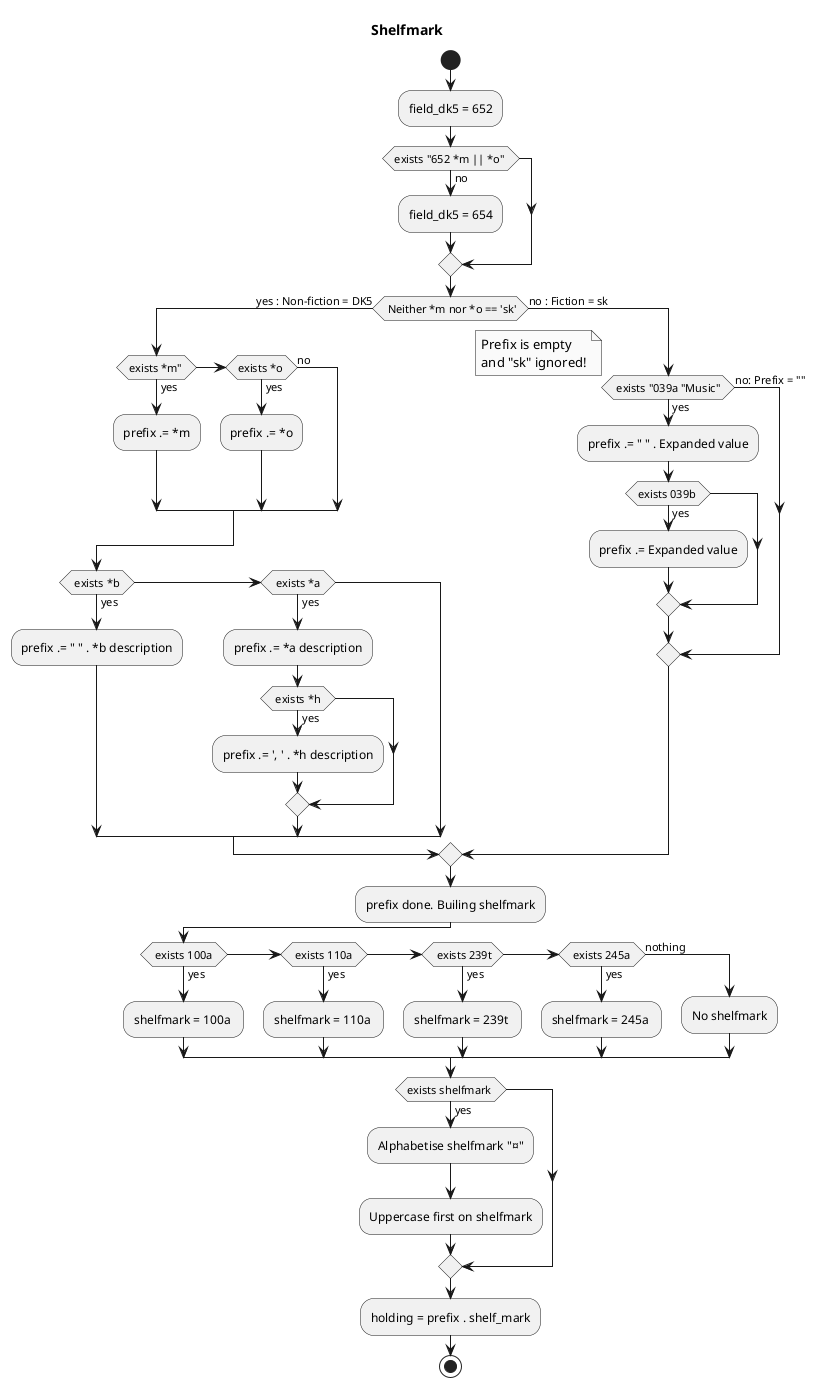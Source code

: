 @startuml
title Shelfmark

' Skinparams '
skinparam monochrome true
'skinparam handwritten true

' Participants
start
/'
        // Look for the marc field to get DK5 classification from. We require
        // that either 'm' or 'o' subfield is present and prefer 652. If this is
        // not the case we'll try the outdated marc field 654 for DK5.
        $field_dk5 = fbs_get_marc_field($entity, '652');
        if (empty($field_dk5['m']) && empty($field_dk5['o'])) {
          $field_dk5 = fbs_get_marc_field($entity, '654');
        }
'/
':Set empty $prefix
:field_dk5 = 652;
if (exists "652 *m || *o" ) then (no)
    :field_dk5 = 654;
endif


/'
        // Non-fiction: Look for the 'sk' marker in both 'm' and 'o' subfield.
        // If it's not present in any of these, we consider the material be to
        // be non-fiction and we should use the special prefix for non-fiction
        // materials.
        if ($field_dk5_m !== 'sk' && $field_dk5_o !== 'sk') {
'/

'if ( *m !== 'sk' \n&& *o !== 'sk') then (yes : Non-fiction)
if ( Neither *m nor *o == 'sk') then (yes : Non-fiction = DK5)
    if (exists *m" ) then (yes)
        :prefix .= *m;
    elseif (exists *o ) then (yes)
        :prefix .= *o;
    else (no)
    endif
    
/'
          // Additional descriptors from the DK5 classification. Note that we
          // ensure to use data from the correct subfields of the field we got
          // the DK5 classification from.
          if (!empty($field_dk5['b'][$field_dk5_index])) {
            $prefix .= ' ' . $field_dk5['b'][$field_dk5_index];
          }
          elseif (!empty($field_dk5['a'][$field_dk5_index])) {
            $prefix .= ' ' . $field_dk5['a'][$field_dk5_index];
            if (!empty($field_dk5['h'][$field_dk5_index])) {
              $prefix .= ', ' . $field_dk5['h'][$field_dk5_index];
            }
          }
'/
    if ( exists *b ) then (yes)
        :prefix .= " " . *b description;
    elseif ( exists *a ) then (yes)
            :prefix .= *a description;
        if ( exists *h ) then (yes)
            :prefix .= ', ' . *h description;
        endif
    endif
/'
        // Music: Field 039.a is present on music materials, so we can use this
        // is an indicator.
        elseif ($field039a = fbs_get_marc_field($entity, '039', 'a')) {
          $prefix .= fbs_translate_marc($field039a, '039.a');

          // We'll also append additional subfields if present.
          if ($field039b = fbs_get_marc_field($entity, '039', 'b')) {
            $prefix .= ' ' . fbs_translate_marc($field039b, '039.b');
          }
        }
'/

else (no : Fiction = sk)
    if ( exists "039a "Music" ) then (yes)
        :prefix .= " " . Expanded value;
        if (exists 039b ) then (yes)
            :prefix .= Expanded value;
        endif
    else (no: Prefix = "")
        note right: Prefix is empty\nand "sk" ignored!
    endif
endif

:prefix done. Builing shelfmark;

if ( exists 100a ) then (yes)
    :shelfmark = 100a ;
elseif ( exists 110a ) then (yes)
    :shelfmark = 110a ;
elseif ( exists 239t) then (yes)
    :shelfmark = 239t ;
elseif ( exists 245a ) then (yes)
    :shelfmark = 245a ;
else (nothing)
  :No shelfmark;
endif


':$shefmark = first of [ 100a || 110a || 239t || 245a ];
if (exists shelfmark ) then (yes)
    :Alphabetise shelfmark "¤";
    :Uppercase first on shelfmark;
endif

:holding = prefix . shelf_mark;

stop

@enduml
